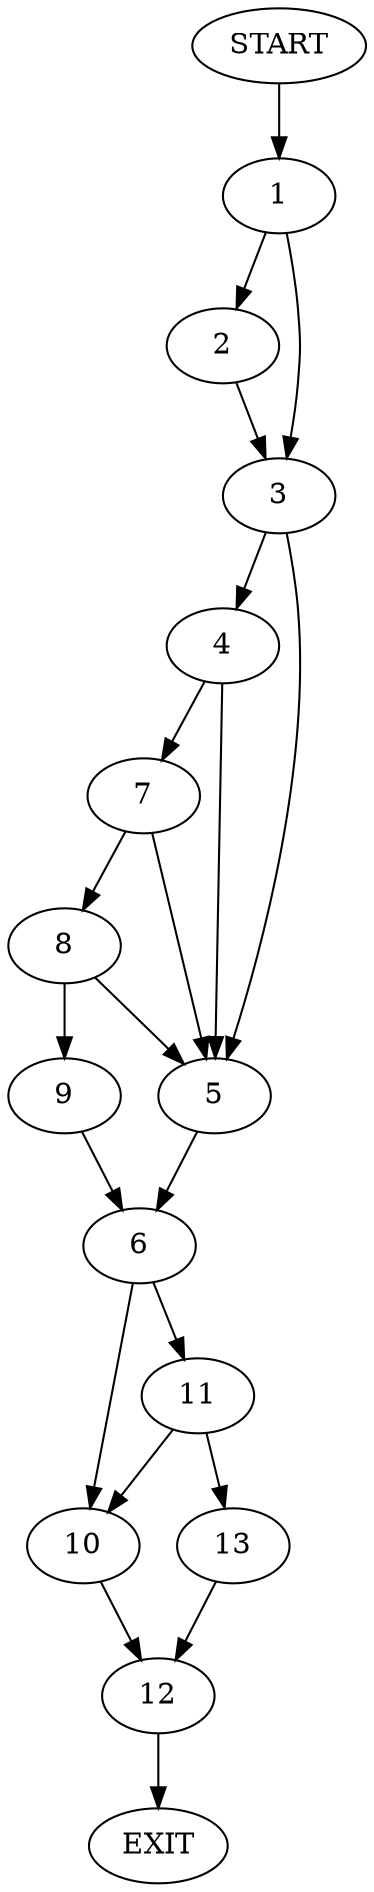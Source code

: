 digraph {
0 [label="START"]
14 [label="EXIT"]
0 -> 1
1 -> 2
1 -> 3
2 -> 3
3 -> 4
3 -> 5
5 -> 6
4 -> 5
4 -> 7
7 -> 8
7 -> 5
8 -> 9
8 -> 5
9 -> 6
6 -> 10
6 -> 11
10 -> 12
11 -> 10
11 -> 13
13 -> 12
12 -> 14
}
